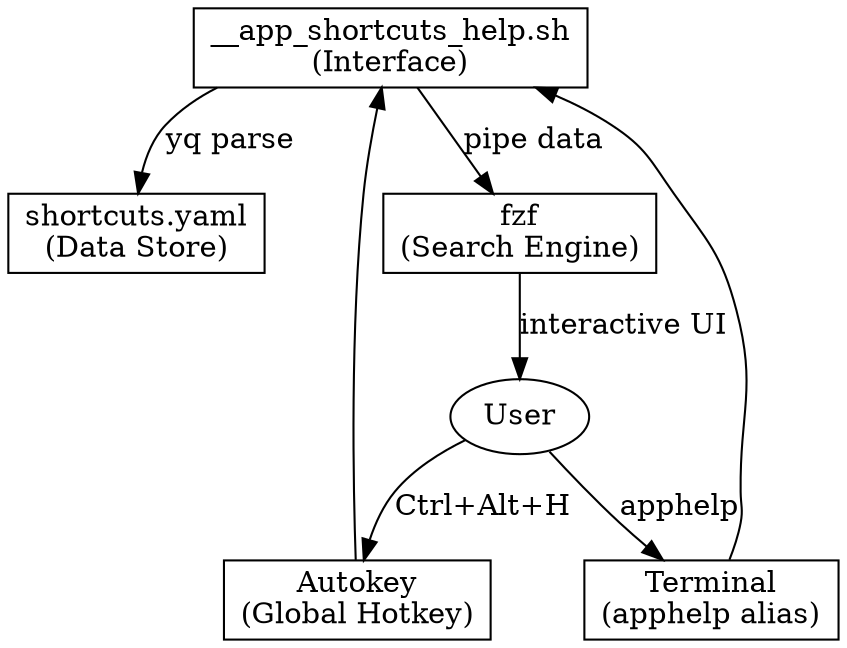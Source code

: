 digraph G {
    rankdir=TB;
    node [shape=box];
    
    yaml [label="shortcuts.yaml\n(Data Store)"];
    script [label="__app_shortcuts_help.sh\n(Interface)"];
    fzf [label="fzf\n(Search Engine)"];
    user [label="User", shape=ellipse];
    autokey [label="Autokey\n(Global Hotkey)"];
    terminal [label="Terminal\n(apphelp alias)"];
    
    user -> autokey [label="Ctrl+Alt+H"];
    user -> terminal [label="apphelp"];
    autokey -> script;
    terminal -> script;
    script -> yaml [label="yq parse"];
    script -> fzf [label="pipe data"];
    fzf -> user [label="interactive UI"];
}
